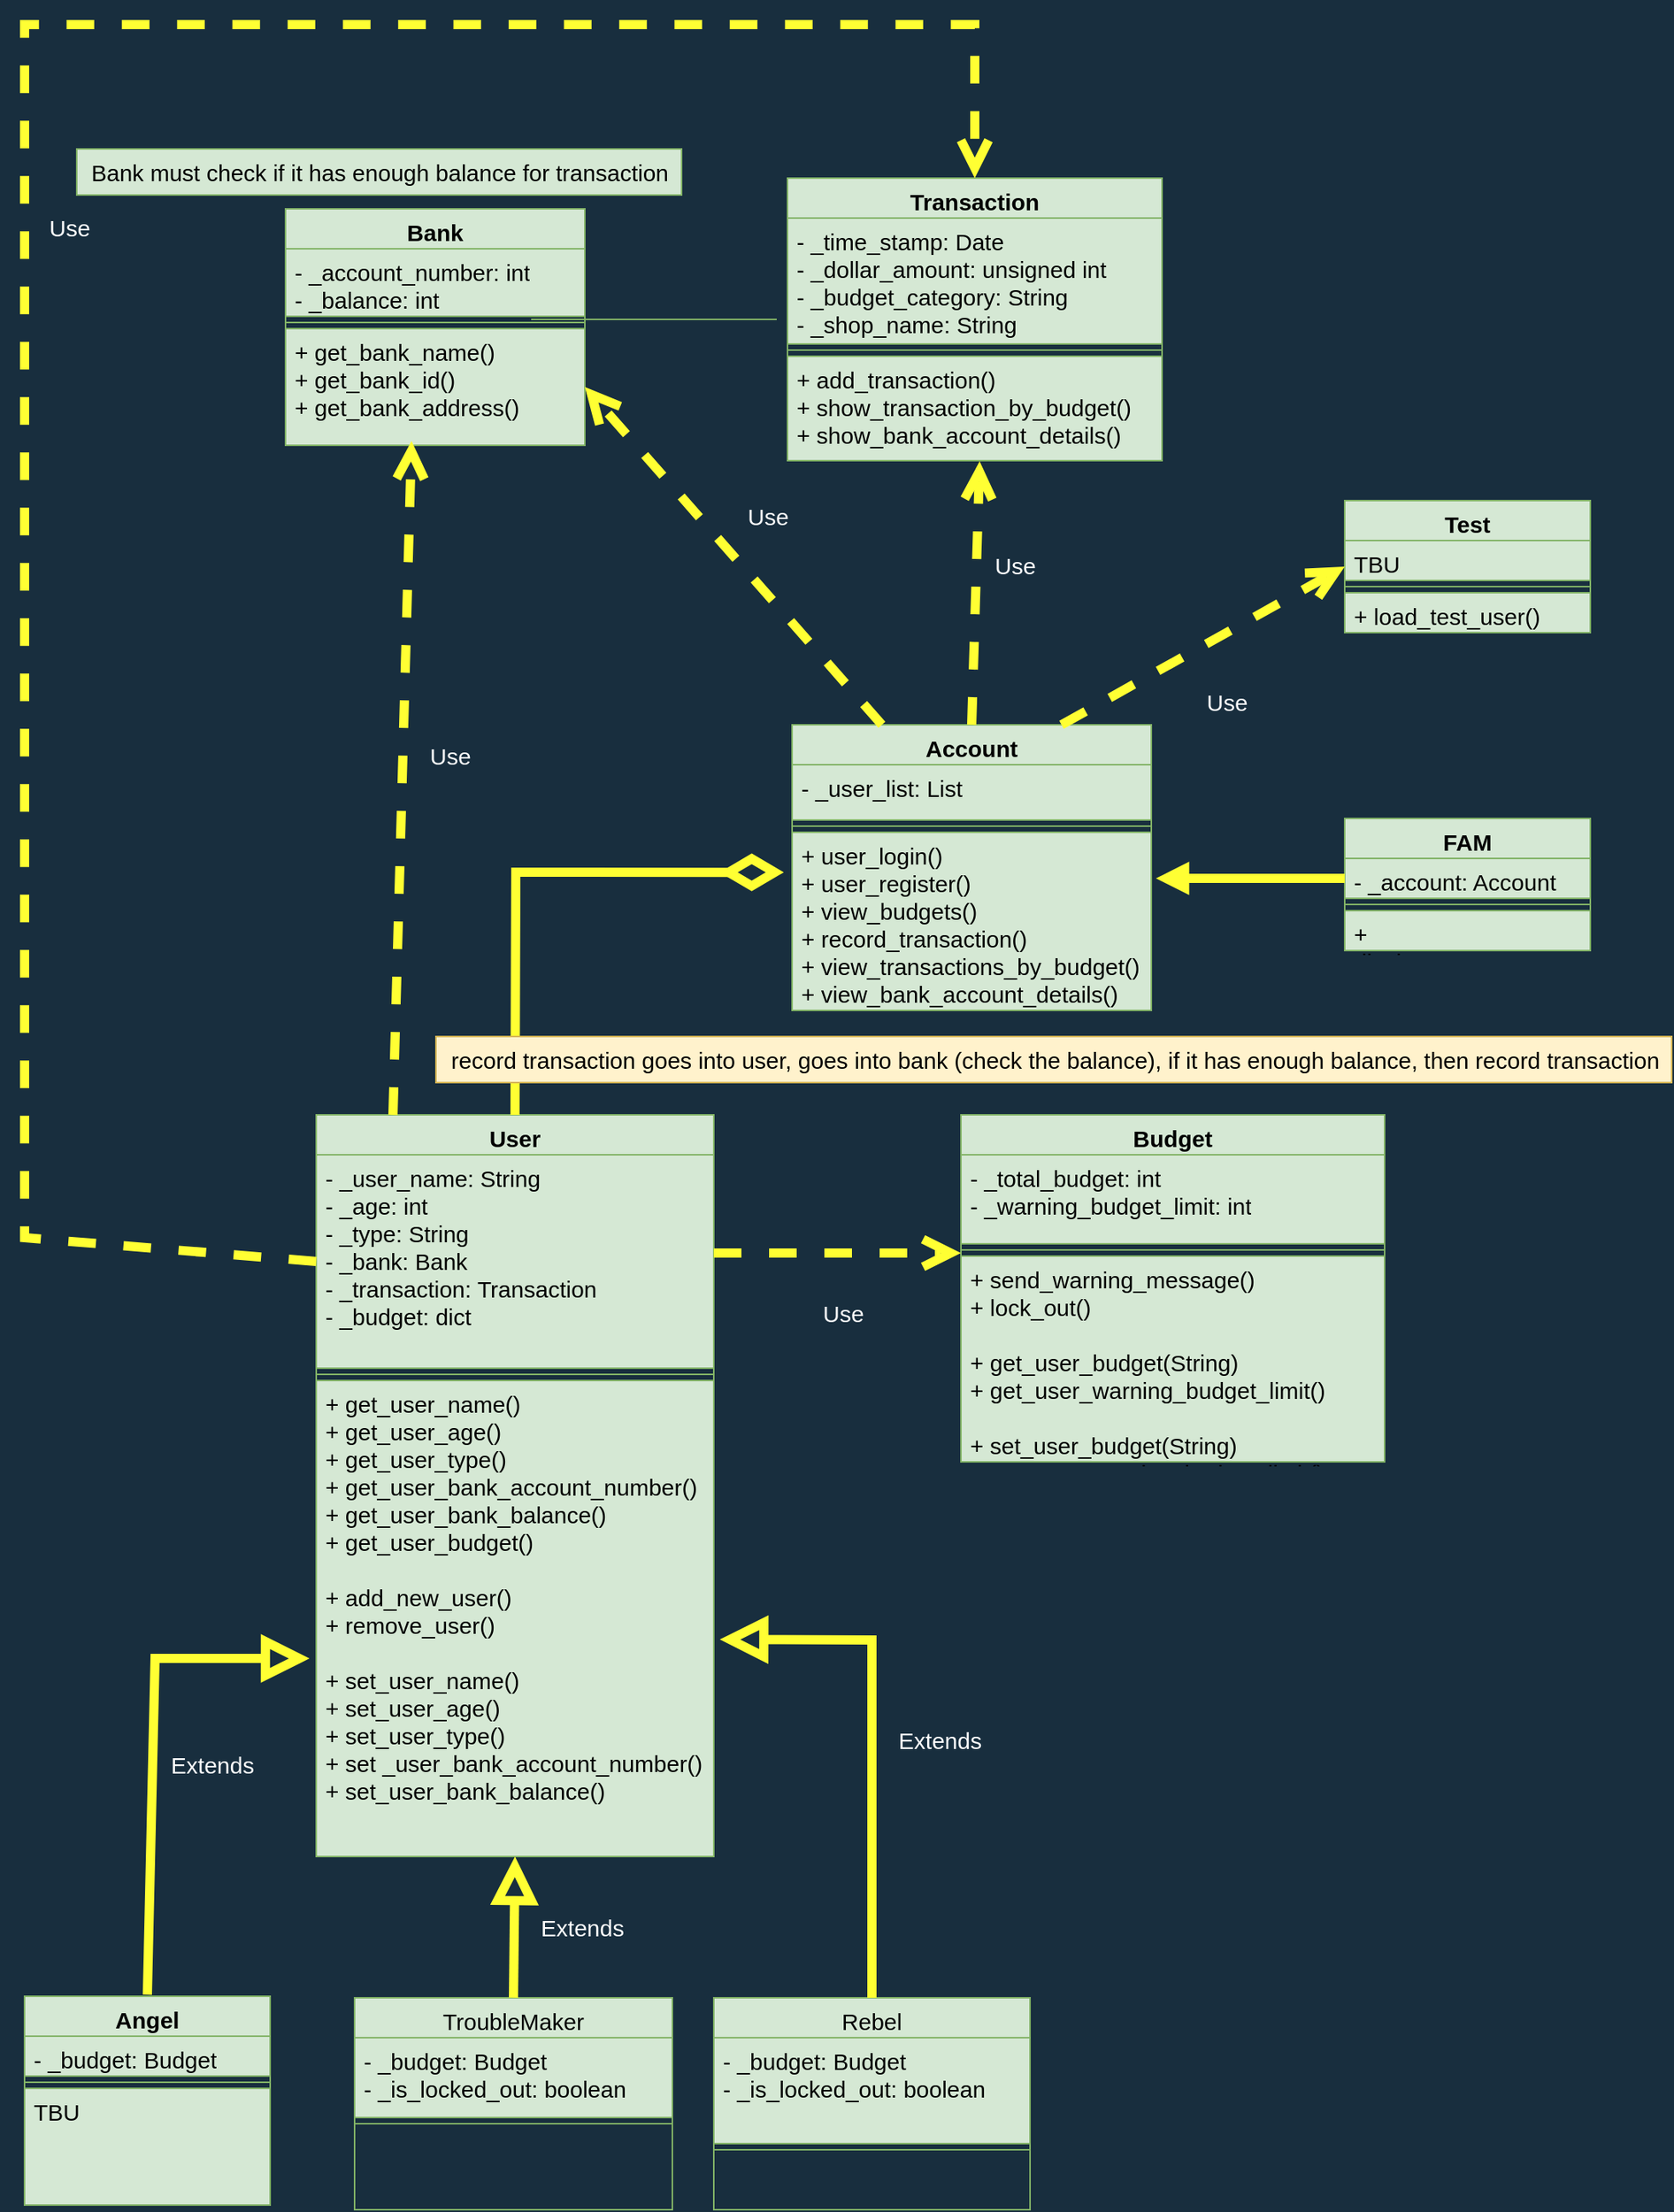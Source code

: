 <mxfile version="20.5.3" type="embed"><diagram name="페이지-1" id="A44BbUMmwWd1O3oi5qYL"><mxGraphModel dx="1566" dy="1686" grid="0" gridSize="10" guides="1" tooltips="1" connect="1" arrows="1" fold="1" page="0" pageScale="1" pageWidth="827" pageHeight="1169" background="#182E3E" math="0" shadow="0"><root><mxCell id="0"/><mxCell id="1" parent="0"/><mxCell id="21" value="TroubleMaker" style="swimlane;fontStyle=0;align=center;verticalAlign=top;childLayout=stackLayout;horizontal=1;startSize=26;horizontalStack=0;resizeParent=1;resizeLast=0;collapsible=1;marginBottom=0;rounded=0;shadow=0;strokeWidth=1;fontFamily=Helvetica;labelBackgroundColor=none;fillColor=#d5e8d4;strokeColor=#82b366;fontSize=15;whiteSpace=wrap;" parent="1" vertex="1"><mxGeometry x="775" y="614.97" width="207" height="138" as="geometry"><mxRectangle x="130" y="380" width="160" height="26" as="alternateBounds"/></mxGeometry></mxCell><mxCell id="22" value="- _budget: Budget&#10;- _is_locked_out: boolean" style="text;align=left;verticalAlign=top;spacingLeft=4;spacingRight=4;overflow=hidden;rotatable=0;points=[[0,0.5],[1,0.5]];portConstraint=eastwest;fillColor=#d5e8d4;strokeColor=#82b366;fontSize=15;whiteSpace=wrap;" parent="21" vertex="1"><mxGeometry y="26" width="207" height="52" as="geometry"/></mxCell><mxCell id="23" value="" style="line;html=1;strokeWidth=1;align=left;verticalAlign=middle;spacingTop=-1;spacingLeft=3;spacingRight=3;rotatable=0;labelPosition=right;points=[];portConstraint=eastwest;fillColor=#d5e8d4;strokeColor=#82b366;fontSize=15;whiteSpace=wrap;" parent="21" vertex="1"><mxGeometry y="78" width="207" height="8" as="geometry"/></mxCell><mxCell id="24" value="Rebel" style="swimlane;fontStyle=0;align=center;verticalAlign=top;childLayout=stackLayout;horizontal=1;startSize=26;horizontalStack=0;resizeParent=1;resizeLast=0;collapsible=1;marginBottom=0;rounded=0;shadow=0;strokeWidth=1;fontFamily=Helvetica;labelBackgroundColor=none;fillColor=#d5e8d4;strokeColor=#82b366;fontSize=15;whiteSpace=wrap;" parent="1" vertex="1"><mxGeometry x="1009" y="614.97" width="206" height="138" as="geometry"><mxRectangle x="130" y="380" width="160" height="26" as="alternateBounds"/></mxGeometry></mxCell><mxCell id="25" value="- _budget: Budget&#10;- _is_locked_out: boolean" style="text;align=left;verticalAlign=top;spacingLeft=4;spacingRight=4;overflow=hidden;rotatable=0;points=[[0,0.5],[1,0.5]];portConstraint=eastwest;fillColor=#d5e8d4;strokeColor=#82b366;fontSize=15;whiteSpace=wrap;" parent="24" vertex="1"><mxGeometry y="26" width="206" height="69" as="geometry"/></mxCell><mxCell id="26" value="" style="line;html=1;strokeWidth=1;align=left;verticalAlign=middle;spacingTop=-1;spacingLeft=3;spacingRight=3;rotatable=0;labelPosition=right;points=[];portConstraint=eastwest;fillColor=#d5e8d4;strokeColor=#82b366;fontSize=15;whiteSpace=wrap;" parent="24" vertex="1"><mxGeometry y="95" width="206" height="8" as="geometry"/></mxCell><mxCell id="27" value="Account&#10;" style="swimlane;fontStyle=1;align=center;verticalAlign=top;childLayout=stackLayout;horizontal=1;startSize=26;horizontalStack=0;resizeParent=1;resizeParentMax=0;resizeLast=0;collapsible=1;marginBottom=0;fontFamily=Helvetica;labelBackgroundColor=none;fillColor=#d5e8d4;strokeColor=#82b366;fontSize=15;whiteSpace=wrap;" parent="1" vertex="1"><mxGeometry x="1060" y="-214" width="234" height="186" as="geometry"/></mxCell><mxCell id="28" value="- _user_list: List&#10;" style="text;align=left;verticalAlign=top;spacingLeft=4;spacingRight=4;overflow=hidden;rotatable=0;points=[[0,0.5],[1,0.5]];portConstraint=eastwest;fillColor=#d5e8d4;strokeColor=#82b366;fontSize=15;whiteSpace=wrap;" parent="27" vertex="1"><mxGeometry y="26" width="234" height="36" as="geometry"/></mxCell><mxCell id="29" value="" style="line;strokeWidth=1;align=left;verticalAlign=middle;spacingTop=-1;spacingLeft=3;spacingRight=3;rotatable=0;labelPosition=right;points=[];portConstraint=eastwest;fillColor=#d5e8d4;strokeColor=#82b366;fontSize=15;whiteSpace=wrap;" parent="27" vertex="1"><mxGeometry y="62" width="234" height="8" as="geometry"/></mxCell><mxCell id="30" value="+ user_login()&#10;+ user_register()&#10;+ view_budgets()&#10;+ record_transaction()&#10;+ view_transactions_by_budget()&#10;+ view_bank_account_details()" style="text;align=left;verticalAlign=top;spacingLeft=4;spacingRight=4;overflow=hidden;rotatable=0;points=[[0,0.5],[1,0.5]];portConstraint=eastwest;fillColor=#d5e8d4;strokeColor=#82b366;fontSize=15;whiteSpace=wrap;" parent="27" vertex="1"><mxGeometry y="70" width="234" height="116" as="geometry"/></mxCell><mxCell id="31" value="User" style="swimlane;fontStyle=1;align=center;verticalAlign=top;childLayout=stackLayout;horizontal=1;startSize=26;horizontalStack=0;resizeParent=1;resizeParentMax=0;resizeLast=0;collapsible=1;marginBottom=0;fontFamily=Helvetica;labelBackgroundColor=none;fillColor=#d5e8d4;strokeColor=#82b366;fontSize=15;whiteSpace=wrap;" parent="1" vertex="1"><mxGeometry x="750" y="40" width="259" height="483" as="geometry"/></mxCell><mxCell id="32" value="- _user_name: String&#10;- _age: int&#10;- _type: String&#10;- _bank: Bank&#10;- _transaction: Transaction&#10;- _budget: dict" style="text;align=left;verticalAlign=top;spacingLeft=4;spacingRight=4;overflow=hidden;rotatable=0;points=[[0,0.5],[1,0.5]];portConstraint=eastwest;fillColor=#d5e8d4;strokeColor=#82b366;fontSize=15;whiteSpace=wrap;" parent="31" vertex="1"><mxGeometry y="26" width="259" height="139" as="geometry"/></mxCell><mxCell id="33" value="" style="line;strokeWidth=1;align=left;verticalAlign=middle;spacingTop=-1;spacingLeft=3;spacingRight=3;rotatable=0;labelPosition=right;points=[];portConstraint=eastwest;fillColor=#d5e8d4;strokeColor=#82b366;fontSize=15;whiteSpace=wrap;" parent="31" vertex="1"><mxGeometry y="165" width="259" height="8" as="geometry"/></mxCell><mxCell id="34" value="+ get_user_name()&#10;+ get_user_age() &#10;+ get_user_type()&#10;+ get_user_bank_account_number()&#10;+ get_user_bank_balance()&#10;+ get_user_budget()&#10;&#10;+ add_new_user()&#10;+ remove_user()&#10;&#10;+ set_user_name()&#10;+ set_user_age() &#10;+ set_user_type()&#10;+ set _user_bank_account_number()&#10;+ set_user_bank_balance()" style="text;align=left;verticalAlign=top;spacingLeft=4;spacingRight=4;overflow=hidden;rotatable=0;points=[[0,0.5],[1,0.5]];portConstraint=eastwest;fillColor=#d5e8d4;strokeColor=#82b366;fontSize=15;whiteSpace=wrap;" parent="31" vertex="1"><mxGeometry y="173" width="259" height="310" as="geometry"/></mxCell><mxCell id="35" value="Budget" style="swimlane;fontStyle=1;align=center;verticalAlign=top;childLayout=stackLayout;horizontal=1;startSize=26;horizontalStack=0;resizeParent=1;resizeParentMax=0;resizeLast=0;collapsible=1;marginBottom=0;fontFamily=Helvetica;labelBackgroundColor=none;fillColor=#d5e8d4;strokeColor=#82b366;fontSize=15;whiteSpace=wrap;" parent="1" vertex="1"><mxGeometry x="1170" y="40" width="276" height="226" as="geometry"/></mxCell><mxCell id="36" value="- _total_budget: int&#10;- _warning_budget_limit: int" style="text;align=left;verticalAlign=top;spacingLeft=4;spacingRight=4;overflow=hidden;rotatable=0;points=[[0,0.5],[1,0.5]];portConstraint=eastwest;fillColor=#d5e8d4;strokeColor=#82b366;fontSize=15;whiteSpace=wrap;" parent="35" vertex="1"><mxGeometry y="26" width="276" height="58" as="geometry"/></mxCell><mxCell id="37" value="" style="line;strokeWidth=1;align=left;verticalAlign=middle;spacingTop=-1;spacingLeft=3;spacingRight=3;rotatable=0;labelPosition=right;points=[];portConstraint=eastwest;fillColor=#d5e8d4;strokeColor=#82b366;fontSize=15;whiteSpace=wrap;" parent="35" vertex="1"><mxGeometry y="84" width="276" height="8" as="geometry"/></mxCell><mxCell id="38" value="+ send_warning_message()&#10;+ lock_out()&#10;&#10;+ get_user_budget(String)&#10;+ get_user_warning_budget_limit()&#10;&#10;+ set_user_budget(String)&#10;+ set_user_warning_budget_limit()" style="text;align=left;verticalAlign=top;spacingLeft=4;spacingRight=4;overflow=hidden;rotatable=0;points=[[0,0.5],[1,0.5]];portConstraint=eastwest;fillColor=#d5e8d4;strokeColor=#82b366;fontSize=15;whiteSpace=wrap;" parent="35" vertex="1"><mxGeometry y="92" width="276" height="134" as="geometry"/></mxCell><mxCell id="39" value="FAM" style="swimlane;fontStyle=1;align=center;verticalAlign=top;childLayout=stackLayout;horizontal=1;startSize=26;horizontalStack=0;resizeParent=1;resizeParentMax=0;resizeLast=0;collapsible=1;marginBottom=0;fontFamily=Helvetica;labelBackgroundColor=none;fillColor=#d5e8d4;strokeColor=#82b366;fontSize=15;whiteSpace=wrap;" parent="1" vertex="1"><mxGeometry x="1420" y="-152.97" width="160" height="86" as="geometry"/></mxCell><mxCell id="40" value="- _account: Account" style="text;align=left;verticalAlign=top;spacingLeft=4;spacingRight=4;overflow=hidden;rotatable=0;points=[[0,0.5],[1,0.5]];portConstraint=eastwest;fillColor=#d5e8d4;strokeColor=#82b366;fontSize=15;whiteSpace=wrap;" parent="39" vertex="1"><mxGeometry y="26" width="160" height="26" as="geometry"/></mxCell><mxCell id="41" value="" style="line;strokeWidth=1;align=left;verticalAlign=middle;spacingTop=-1;spacingLeft=3;spacingRight=3;rotatable=0;labelPosition=right;points=[];portConstraint=eastwest;fillColor=#d5e8d4;strokeColor=#82b366;fontSize=15;whiteSpace=wrap;" parent="39" vertex="1"><mxGeometry y="52" width="160" height="8" as="geometry"/></mxCell><mxCell id="42" value="+ display_account_menu()" style="text;align=left;verticalAlign=top;spacingLeft=4;spacingRight=4;overflow=hidden;rotatable=0;points=[[0,0.5],[1,0.5]];portConstraint=eastwest;fillColor=#d5e8d4;strokeColor=#82b366;fontSize=15;whiteSpace=wrap;" parent="39" vertex="1"><mxGeometry y="60" width="160" height="26" as="geometry"/></mxCell><mxCell id="43" value="" style="endArrow=diamondThin;endFill=0;endSize=24;html=1;rounded=0;exitX=0.5;exitY=0;exitDx=0;exitDy=0;entryX=-0.023;entryY=0.225;entryDx=0;entryDy=0;entryPerimeter=0;fontFamily=Helvetica;fontColor=#FFFFFF;labelBackgroundColor=none;fillColor=#d5e8d4;strokeColor=#FFFF33;strokeWidth=6;fontSize=15;" parent="1" source="31" target="30" edge="1"><mxGeometry width="160" relative="1" as="geometry"><mxPoint x="870" y="-10" as="sourcePoint"/><mxPoint x="1030" y="-10" as="targetPoint"/><Array as="points"><mxPoint x="880" y="-118"/></Array></mxGeometry></mxCell><mxCell id="44" value="" style="html=1;verticalAlign=bottom;endArrow=block;rounded=0;exitX=0;exitY=0.5;exitDx=0;exitDy=0;fontFamily=Helvetica;fontColor=#FFFFFF;labelBackgroundColor=none;fillColor=#d5e8d4;strokeColor=#FFFF33;strokeWidth=6;fontSize=15;" parent="1" source="40" edge="1"><mxGeometry y="10" width="80" relative="1" as="geometry"><mxPoint x="1320" y="-90" as="sourcePoint"/><mxPoint x="1297" y="-114" as="targetPoint"/><mxPoint as="offset"/></mxGeometry></mxCell><mxCell id="45" value="Extends" style="endArrow=block;endSize=16;endFill=0;html=1;rounded=0;entryX=1.015;entryY=0.544;entryDx=0;entryDy=0;entryPerimeter=0;exitX=0.5;exitY=0;exitDx=0;exitDy=0;fontFamily=Helvetica;fontColor=#FFFFFF;labelBackgroundColor=none;fillColor=#d5e8d4;strokeColor=#FFFF33;strokeWidth=6;fontSize=15;" parent="1" source="24" target="34" edge="1"><mxGeometry x="0.015" y="-44" width="160" relative="1" as="geometry"><mxPoint x="1040" y="416" as="sourcePoint"/><mxPoint x="1200" y="416" as="targetPoint"/><Array as="points"><mxPoint x="1112" y="382"/></Array><mxPoint y="1" as="offset"/></mxGeometry></mxCell><mxCell id="46" value="Extends" style="endArrow=block;endSize=16;endFill=0;html=1;rounded=0;entryX=-0.017;entryY=0.584;entryDx=0;entryDy=0;entryPerimeter=0;fontFamily=Helvetica;fontColor=#FFFFFF;labelBackgroundColor=none;fillColor=#d5e8d4;strokeColor=#FFFF33;strokeWidth=6;fontSize=15;" parent="1" target="34" edge="1"><mxGeometry x="-0.058" y="-39" width="160" relative="1" as="geometry"><mxPoint x="640" y="613" as="sourcePoint"/><mxPoint x="655" y="400" as="targetPoint"/><Array as="points"><mxPoint x="645" y="394"/></Array><mxPoint as="offset"/></mxGeometry></mxCell><mxCell id="47" value="Extends" style="endArrow=block;endSize=16;endFill=0;html=1;rounded=0;exitX=0.5;exitY=0;exitDx=0;exitDy=0;fontFamily=Helvetica;fontColor=#FFFFFF;labelBackgroundColor=none;fillColor=#d5e8d4;strokeColor=#FFFF33;strokeWidth=6;fontSize=15;entryX=0.5;entryY=1;entryDx=0;entryDy=0;" parent="1" source="21" target="31" edge="1"><mxGeometry x="-0.005" y="-44" width="160" relative="1" as="geometry"><mxPoint x="850" y="553.97" as="sourcePoint"/><mxPoint x="938" y="569" as="targetPoint"/><mxPoint as="offset"/></mxGeometry></mxCell><mxCell id="48" value="Transaction" style="swimlane;fontStyle=1;align=center;verticalAlign=top;childLayout=stackLayout;horizontal=1;startSize=26;horizontalStack=0;resizeParent=1;resizeParentMax=0;resizeLast=0;collapsible=1;marginBottom=0;fontFamily=Helvetica;labelBackgroundColor=none;fillColor=#d5e8d4;strokeColor=#82b366;fontSize=15;whiteSpace=wrap;" parent="1" vertex="1"><mxGeometry x="1057" y="-570" width="244" height="184" as="geometry"/></mxCell><mxCell id="49" value="- _time_stamp: Date&#10;- _dollar_amount: unsigned int&#10;- _budget_category: String&#10;- _shop_name: String" style="text;align=left;verticalAlign=top;spacingLeft=4;spacingRight=4;overflow=hidden;rotatable=0;points=[[0,0.5],[1,0.5]];portConstraint=eastwest;fillColor=#d5e8d4;strokeColor=#82b366;fontSize=15;whiteSpace=wrap;" parent="48" vertex="1"><mxGeometry y="26" width="244" height="82" as="geometry"/></mxCell><mxCell id="50" value="" style="line;strokeWidth=1;align=left;verticalAlign=middle;spacingTop=-1;spacingLeft=3;spacingRight=3;rotatable=0;labelPosition=right;points=[];portConstraint=eastwest;fillColor=#d5e8d4;strokeColor=#82b366;fontSize=15;whiteSpace=wrap;" parent="48" vertex="1"><mxGeometry y="108" width="244" height="8" as="geometry"/></mxCell><mxCell id="51" value="+ add_transaction()&#10;+ show_transaction_by_budget()&#10;+ show_bank_account_details()&#10;" style="text;align=left;verticalAlign=top;spacingLeft=4;spacingRight=4;overflow=hidden;rotatable=0;points=[[0,0.5],[1,0.5]];portConstraint=eastwest;fillColor=#d5e8d4;strokeColor=#82b366;fontSize=15;whiteSpace=wrap;" parent="48" vertex="1"><mxGeometry y="116" width="244" height="68" as="geometry"/></mxCell><mxCell id="52" value="Use" style="endArrow=open;endSize=12;dashed=1;html=1;rounded=0;exitX=0.5;exitY=0;exitDx=0;exitDy=0;entryX=0.513;entryY=1.006;entryDx=0;entryDy=0;entryPerimeter=0;fontFamily=Helvetica;fontColor=#FFFFFF;labelBackgroundColor=none;fillColor=#d5e8d4;strokeColor=#FFFF33;strokeWidth=6;fontSize=15;" parent="1" source="27" target="51" edge="1"><mxGeometry x="0.221" y="-25" width="160" relative="1" as="geometry"><mxPoint x="1241" y="-280" as="sourcePoint"/><mxPoint x="1401" y="-280" as="targetPoint"/><mxPoint as="offset"/></mxGeometry></mxCell><mxCell id="53" value="Bank" style="swimlane;fontStyle=1;align=center;verticalAlign=top;childLayout=stackLayout;horizontal=1;startSize=26;horizontalStack=0;resizeParent=1;resizeParentMax=0;resizeLast=0;collapsible=1;marginBottom=0;fontFamily=Helvetica;labelBackgroundColor=none;fillColor=#d5e8d4;strokeColor=#82b366;fontSize=15;whiteSpace=wrap;" parent="1" vertex="1"><mxGeometry x="730" y="-550" width="195" height="154" as="geometry"/></mxCell><mxCell id="54" value="- _account_number: int&#10;- _balance: int" style="text;align=left;verticalAlign=top;spacingLeft=4;spacingRight=4;overflow=hidden;rotatable=0;points=[[0,0.5],[1,0.5]];portConstraint=eastwest;fillColor=#d5e8d4;strokeColor=#82b366;fontSize=15;whiteSpace=wrap;" parent="53" vertex="1"><mxGeometry y="26" width="195" height="44" as="geometry"/></mxCell><mxCell id="55" value="" style="line;strokeWidth=1;align=left;verticalAlign=middle;spacingTop=-1;spacingLeft=3;spacingRight=3;rotatable=0;labelPosition=right;points=[];portConstraint=eastwest;fillColor=#d5e8d4;strokeColor=#82b366;fontSize=15;whiteSpace=wrap;" parent="53" vertex="1"><mxGeometry y="70" width="195" height="8" as="geometry"/></mxCell><mxCell id="56" value="+ get_bank_name()&#10;+ get_bank_id()&#10;+ get_bank_address()" style="text;align=left;verticalAlign=top;spacingLeft=4;spacingRight=4;overflow=hidden;rotatable=0;points=[[0,0.5],[1,0.5]];portConstraint=eastwest;fillColor=#d5e8d4;strokeColor=#82b366;fontSize=15;whiteSpace=wrap;" parent="53" vertex="1"><mxGeometry y="78" width="195" height="76" as="geometry"/></mxCell><mxCell id="57" value="Use" style="endArrow=open;endSize=12;dashed=1;html=1;rounded=0;exitX=0.25;exitY=0;exitDx=0;exitDy=0;entryX=1;entryY=0.5;entryDx=0;entryDy=0;fontFamily=Helvetica;fontColor=#FFFFFF;labelBackgroundColor=none;fillColor=#d5e8d4;strokeColor=#FFFF33;strokeWidth=6;fontSize=15;" parent="1" source="27" target="56" edge="1"><mxGeometry x="0.028" y="-33" width="160" relative="1" as="geometry"><mxPoint x="990.78" y="-378.41" as="sourcePoint"/><mxPoint x="989.997" y="-550.002" as="targetPoint"/><mxPoint y="-1" as="offset"/></mxGeometry></mxCell><mxCell id="58" value="" style="line;strokeWidth=1;align=left;verticalAlign=middle;spacingTop=-1;spacingLeft=3;spacingRight=3;rotatable=0;labelPosition=right;points=[];portConstraint=eastwest;fontFamily=Helvetica;labelBackgroundColor=none;fillColor=#d5e8d4;strokeColor=#82b366;fontSize=15;whiteSpace=wrap;" parent="1" vertex="1"><mxGeometry x="890" y="-482" width="160" height="8" as="geometry"/></mxCell><mxCell id="59" value="Test" style="swimlane;fontStyle=1;align=center;verticalAlign=top;childLayout=stackLayout;horizontal=1;startSize=26;horizontalStack=0;resizeParent=1;resizeParentMax=0;resizeLast=0;collapsible=1;marginBottom=0;fontFamily=Helvetica;labelBackgroundColor=none;fillColor=#d5e8d4;strokeColor=#82b366;fontSize=15;whiteSpace=wrap;" parent="1" vertex="1"><mxGeometry x="1420" y="-360" width="160" height="86" as="geometry"/></mxCell><mxCell id="60" value="TBU" style="text;align=left;verticalAlign=top;spacingLeft=4;spacingRight=4;overflow=hidden;rotatable=0;points=[[0,0.5],[1,0.5]];portConstraint=eastwest;fillColor=#d5e8d4;strokeColor=#82b366;fontSize=15;whiteSpace=wrap;" parent="59" vertex="1"><mxGeometry y="26" width="160" height="26" as="geometry"/></mxCell><mxCell id="61" value="" style="line;strokeWidth=1;align=left;verticalAlign=middle;spacingTop=-1;spacingLeft=3;spacingRight=3;rotatable=0;labelPosition=right;points=[];portConstraint=eastwest;fillColor=#d5e8d4;strokeColor=#82b366;fontSize=15;whiteSpace=wrap;" parent="59" vertex="1"><mxGeometry y="52" width="160" height="8" as="geometry"/></mxCell><mxCell id="62" value="+ load_test_user()" style="text;align=left;verticalAlign=top;spacingLeft=4;spacingRight=4;overflow=hidden;rotatable=0;points=[[0,0.5],[1,0.5]];portConstraint=eastwest;fillColor=#d5e8d4;strokeColor=#82b366;fontSize=15;whiteSpace=wrap;" parent="59" vertex="1"><mxGeometry y="60" width="160" height="26" as="geometry"/></mxCell><mxCell id="63" value="Use" style="endArrow=open;endSize=12;dashed=1;html=1;rounded=0;exitX=0.75;exitY=0;exitDx=0;exitDy=0;entryX=0;entryY=0.5;entryDx=0;entryDy=0;fontFamily=Helvetica;fontColor=#FFFFFF;labelBackgroundColor=none;fillColor=#d5e8d4;strokeColor=#FFFF33;strokeWidth=6;fontSize=15;" parent="1" source="27" target="59" edge="1"><mxGeometry x="-0.042" y="-39" width="160" relative="1" as="geometry"><mxPoint x="1330.78" y="-204" as="sourcePoint"/><mxPoint x="1329.997" y="-375.592" as="targetPoint"/><mxPoint as="offset"/></mxGeometry></mxCell><mxCell id="64" value="Angel" style="swimlane;fontStyle=1;align=center;verticalAlign=top;childLayout=stackLayout;horizontal=1;startSize=26;horizontalStack=0;resizeParent=1;resizeParentMax=0;resizeLast=0;collapsible=1;marginBottom=0;fontFamily=Helvetica;labelBackgroundColor=none;fillColor=#d5e8d4;strokeColor=#82b366;fontSize=15;whiteSpace=wrap;" parent="1" vertex="1"><mxGeometry x="560" y="613.97" width="160" height="136" as="geometry"/></mxCell><mxCell id="65" value="- _budget: Budget" style="text;align=left;verticalAlign=top;spacingLeft=4;spacingRight=4;overflow=hidden;rotatable=0;points=[[0,0.5],[1,0.5]];portConstraint=eastwest;fillColor=#d5e8d4;strokeColor=#82b366;fontSize=15;whiteSpace=wrap;" parent="64" vertex="1"><mxGeometry y="26" width="160" height="26" as="geometry"/></mxCell><mxCell id="66" value="" style="line;strokeWidth=1;align=left;verticalAlign=middle;spacingTop=-1;spacingLeft=3;spacingRight=3;rotatable=0;labelPosition=right;points=[];portConstraint=eastwest;fillColor=#d5e8d4;strokeColor=#82b366;fontSize=15;whiteSpace=wrap;" parent="64" vertex="1"><mxGeometry y="52" width="160" height="8" as="geometry"/></mxCell><mxCell id="67" value="TBU" style="text;align=left;verticalAlign=top;spacingLeft=4;spacingRight=4;overflow=hidden;rotatable=0;points=[[0,0.5],[1,0.5]];portConstraint=eastwest;fillColor=#d5e8d4;strokeColor=#82b366;fontSize=15;whiteSpace=wrap;" parent="64" vertex="1"><mxGeometry y="60" width="160" height="76" as="geometry"/></mxCell><mxCell id="68" value="Use" style="endArrow=open;endSize=12;dashed=1;html=1;rounded=0;fontFamily=Helvetica;fontColor=#FFFFFF;labelBackgroundColor=none;fillColor=#d5e8d4;strokeColor=#FFFF33;strokeWidth=6;fontSize=15;" parent="1" edge="1"><mxGeometry x="0.031" y="-39" width="160" relative="1" as="geometry"><mxPoint x="1009" y="130" as="sourcePoint"/><mxPoint x="1170" y="130" as="targetPoint"/><mxPoint x="1" as="offset"/></mxGeometry></mxCell><mxCell id="69" value="Use" style="endArrow=open;endSize=12;dashed=1;html=1;rounded=0;entryX=0.421;entryY=0.962;entryDx=0;entryDy=0;entryPerimeter=0;fontFamily=Helvetica;fontColor=#FFFFFF;labelBackgroundColor=none;fillColor=#d5e8d4;strokeColor=#FFFF33;strokeWidth=6;fontSize=15;" parent="1" target="56" edge="1"><mxGeometry x="0.07" y="-31" width="160" relative="1" as="geometry"><mxPoint x="800" y="40" as="sourcePoint"/><mxPoint x="910" y="-214" as="targetPoint"/><mxPoint as="offset"/></mxGeometry></mxCell><mxCell id="70" value="Bank must check if it has enough balance for transaction" style="text;html=1;align=center;verticalAlign=middle;resizable=0;points=[];autosize=1;fontFamily=Helvetica;labelBackgroundColor=none;fillColor=#d5e8d4;strokeColor=#82b366;fontSize=15;" parent="1" vertex="1"><mxGeometry x="594" y="-589" width="394" height="30" as="geometry"/></mxCell><mxCell id="71" value="Use" style="endArrow=open;endSize=12;dashed=1;html=1;rounded=0;exitX=0;exitY=0.5;exitDx=0;exitDy=0;entryX=0.5;entryY=0;entryDx=0;entryDy=0;fontFamily=Helvetica;fontColor=#FFFFFF;labelBackgroundColor=none;fillColor=#d5e8d4;strokeColor=#FFFF33;strokeWidth=6;fontSize=15;" parent="1" source="32" target="48" edge="1"><mxGeometry x="-0.002" y="-29" width="160" relative="1" as="geometry"><mxPoint x="590" y="-66.97" as="sourcePoint"/><mxPoint x="1170" y="-630" as="targetPoint"/><Array as="points"><mxPoint x="560" y="120"/><mxPoint x="560" y="-670"/><mxPoint x="1179" y="-670"/></Array><mxPoint y="-1" as="offset"/></mxGeometry></mxCell><mxCell id="72" value="record transaction goes into user, goes into bank (check the balance), if it has enough balance, then record transaction" style="text;html=1;align=center;verticalAlign=middle;resizable=0;points=[];autosize=1;fontFamily=Helvetica;labelBackgroundColor=none;fillColor=#fff2cc;strokeColor=#d6b656;fontSize=15;" parent="1" vertex="1"><mxGeometry x="828" y="-11" width="805" height="30" as="geometry"/></mxCell></root></mxGraphModel></diagram></mxfile>